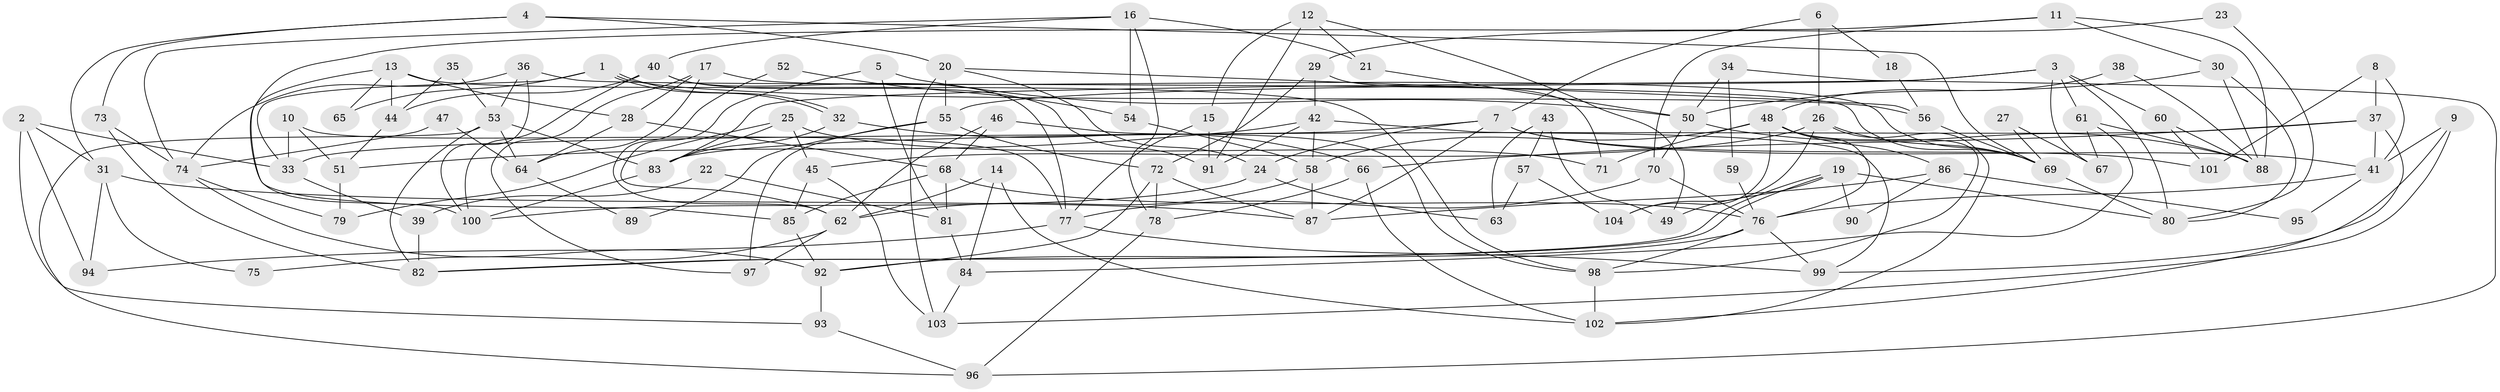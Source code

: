 // Generated by graph-tools (version 1.1) at 2025/11/02/27/25 16:11:24]
// undirected, 104 vertices, 208 edges
graph export_dot {
graph [start="1"]
  node [color=gray90,style=filled];
  1;
  2;
  3;
  4;
  5;
  6;
  7;
  8;
  9;
  10;
  11;
  12;
  13;
  14;
  15;
  16;
  17;
  18;
  19;
  20;
  21;
  22;
  23;
  24;
  25;
  26;
  27;
  28;
  29;
  30;
  31;
  32;
  33;
  34;
  35;
  36;
  37;
  38;
  39;
  40;
  41;
  42;
  43;
  44;
  45;
  46;
  47;
  48;
  49;
  50;
  51;
  52;
  53;
  54;
  55;
  56;
  57;
  58;
  59;
  60;
  61;
  62;
  63;
  64;
  65;
  66;
  67;
  68;
  69;
  70;
  71;
  72;
  73;
  74;
  75;
  76;
  77;
  78;
  79;
  80;
  81;
  82;
  83;
  84;
  85;
  86;
  87;
  88;
  89;
  90;
  91;
  92;
  93;
  94;
  95;
  96;
  97;
  98;
  99;
  100;
  101;
  102;
  103;
  104;
  1 -- 32;
  1 -- 32;
  1 -- 56;
  1 -- 33;
  1 -- 65;
  2 -- 94;
  2 -- 31;
  2 -- 33;
  2 -- 93;
  3 -- 55;
  3 -- 80;
  3 -- 60;
  3 -- 61;
  3 -- 67;
  3 -- 83;
  4 -- 73;
  4 -- 69;
  4 -- 20;
  4 -- 31;
  5 -- 62;
  5 -- 81;
  5 -- 50;
  6 -- 26;
  6 -- 7;
  6 -- 18;
  7 -- 33;
  7 -- 41;
  7 -- 24;
  7 -- 87;
  7 -- 101;
  8 -- 101;
  8 -- 41;
  8 -- 37;
  9 -- 99;
  9 -- 41;
  9 -- 103;
  10 -- 33;
  10 -- 51;
  10 -- 77;
  11 -- 88;
  11 -- 30;
  11 -- 70;
  11 -- 85;
  12 -- 21;
  12 -- 15;
  12 -- 49;
  12 -- 91;
  13 -- 98;
  13 -- 44;
  13 -- 28;
  13 -- 65;
  13 -- 100;
  14 -- 62;
  14 -- 102;
  14 -- 84;
  15 -- 77;
  15 -- 91;
  16 -- 78;
  16 -- 40;
  16 -- 21;
  16 -- 54;
  16 -- 74;
  17 -- 28;
  17 -- 64;
  17 -- 69;
  17 -- 97;
  18 -- 56;
  19 -- 82;
  19 -- 82;
  19 -- 80;
  19 -- 49;
  19 -- 90;
  20 -- 24;
  20 -- 55;
  20 -- 56;
  20 -- 103;
  21 -- 50;
  22 -- 81;
  22 -- 39;
  23 -- 29;
  23 -- 80;
  24 -- 100;
  24 -- 63;
  25 -- 83;
  25 -- 45;
  25 -- 71;
  25 -- 79;
  26 -- 45;
  26 -- 102;
  26 -- 69;
  26 -- 104;
  27 -- 69;
  27 -- 67;
  28 -- 68;
  28 -- 64;
  29 -- 71;
  29 -- 42;
  29 -- 72;
  30 -- 88;
  30 -- 50;
  30 -- 80;
  31 -- 87;
  31 -- 75;
  31 -- 94;
  32 -- 66;
  32 -- 83;
  33 -- 39;
  34 -- 96;
  34 -- 50;
  34 -- 59;
  35 -- 44;
  35 -- 53;
  36 -- 100;
  36 -- 69;
  36 -- 53;
  36 -- 74;
  37 -- 83;
  37 -- 41;
  37 -- 66;
  37 -- 102;
  38 -- 88;
  38 -- 48;
  39 -- 82;
  40 -- 77;
  40 -- 100;
  40 -- 44;
  40 -- 91;
  41 -- 76;
  41 -- 95;
  42 -- 58;
  42 -- 91;
  42 -- 51;
  42 -- 99;
  43 -- 49;
  43 -- 57;
  43 -- 63;
  44 -- 51;
  45 -- 103;
  45 -- 85;
  46 -- 68;
  46 -- 62;
  46 -- 98;
  47 -- 64;
  47 -- 74;
  48 -- 98;
  48 -- 76;
  48 -- 58;
  48 -- 71;
  48 -- 86;
  48 -- 104;
  50 -- 70;
  50 -- 88;
  51 -- 79;
  52 -- 54;
  52 -- 62;
  53 -- 83;
  53 -- 64;
  53 -- 82;
  53 -- 96;
  54 -- 58;
  55 -- 72;
  55 -- 89;
  55 -- 97;
  56 -- 69;
  57 -- 104;
  57 -- 63;
  58 -- 87;
  58 -- 62;
  59 -- 76;
  60 -- 88;
  60 -- 101;
  61 -- 84;
  61 -- 67;
  61 -- 88;
  62 -- 97;
  62 -- 75;
  64 -- 89;
  66 -- 102;
  66 -- 78;
  68 -- 85;
  68 -- 76;
  68 -- 81;
  69 -- 80;
  70 -- 76;
  70 -- 77;
  72 -- 78;
  72 -- 87;
  72 -- 92;
  73 -- 82;
  73 -- 74;
  74 -- 79;
  74 -- 92;
  76 -- 92;
  76 -- 99;
  76 -- 98;
  77 -- 94;
  77 -- 99;
  78 -- 96;
  81 -- 84;
  83 -- 100;
  84 -- 103;
  85 -- 92;
  86 -- 87;
  86 -- 90;
  86 -- 95;
  92 -- 93;
  93 -- 96;
  98 -- 102;
}
